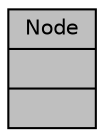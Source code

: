 digraph "Node"
{
  edge [fontname="Helvetica",fontsize="10",labelfontname="Helvetica",labelfontsize="10"];
  node [fontname="Helvetica",fontsize="10",shape=record];
  Node1 [label="{Node\n||}",height=0.2,width=0.4,color="black", fillcolor="grey75", style="filled" fontcolor="black"];
}
